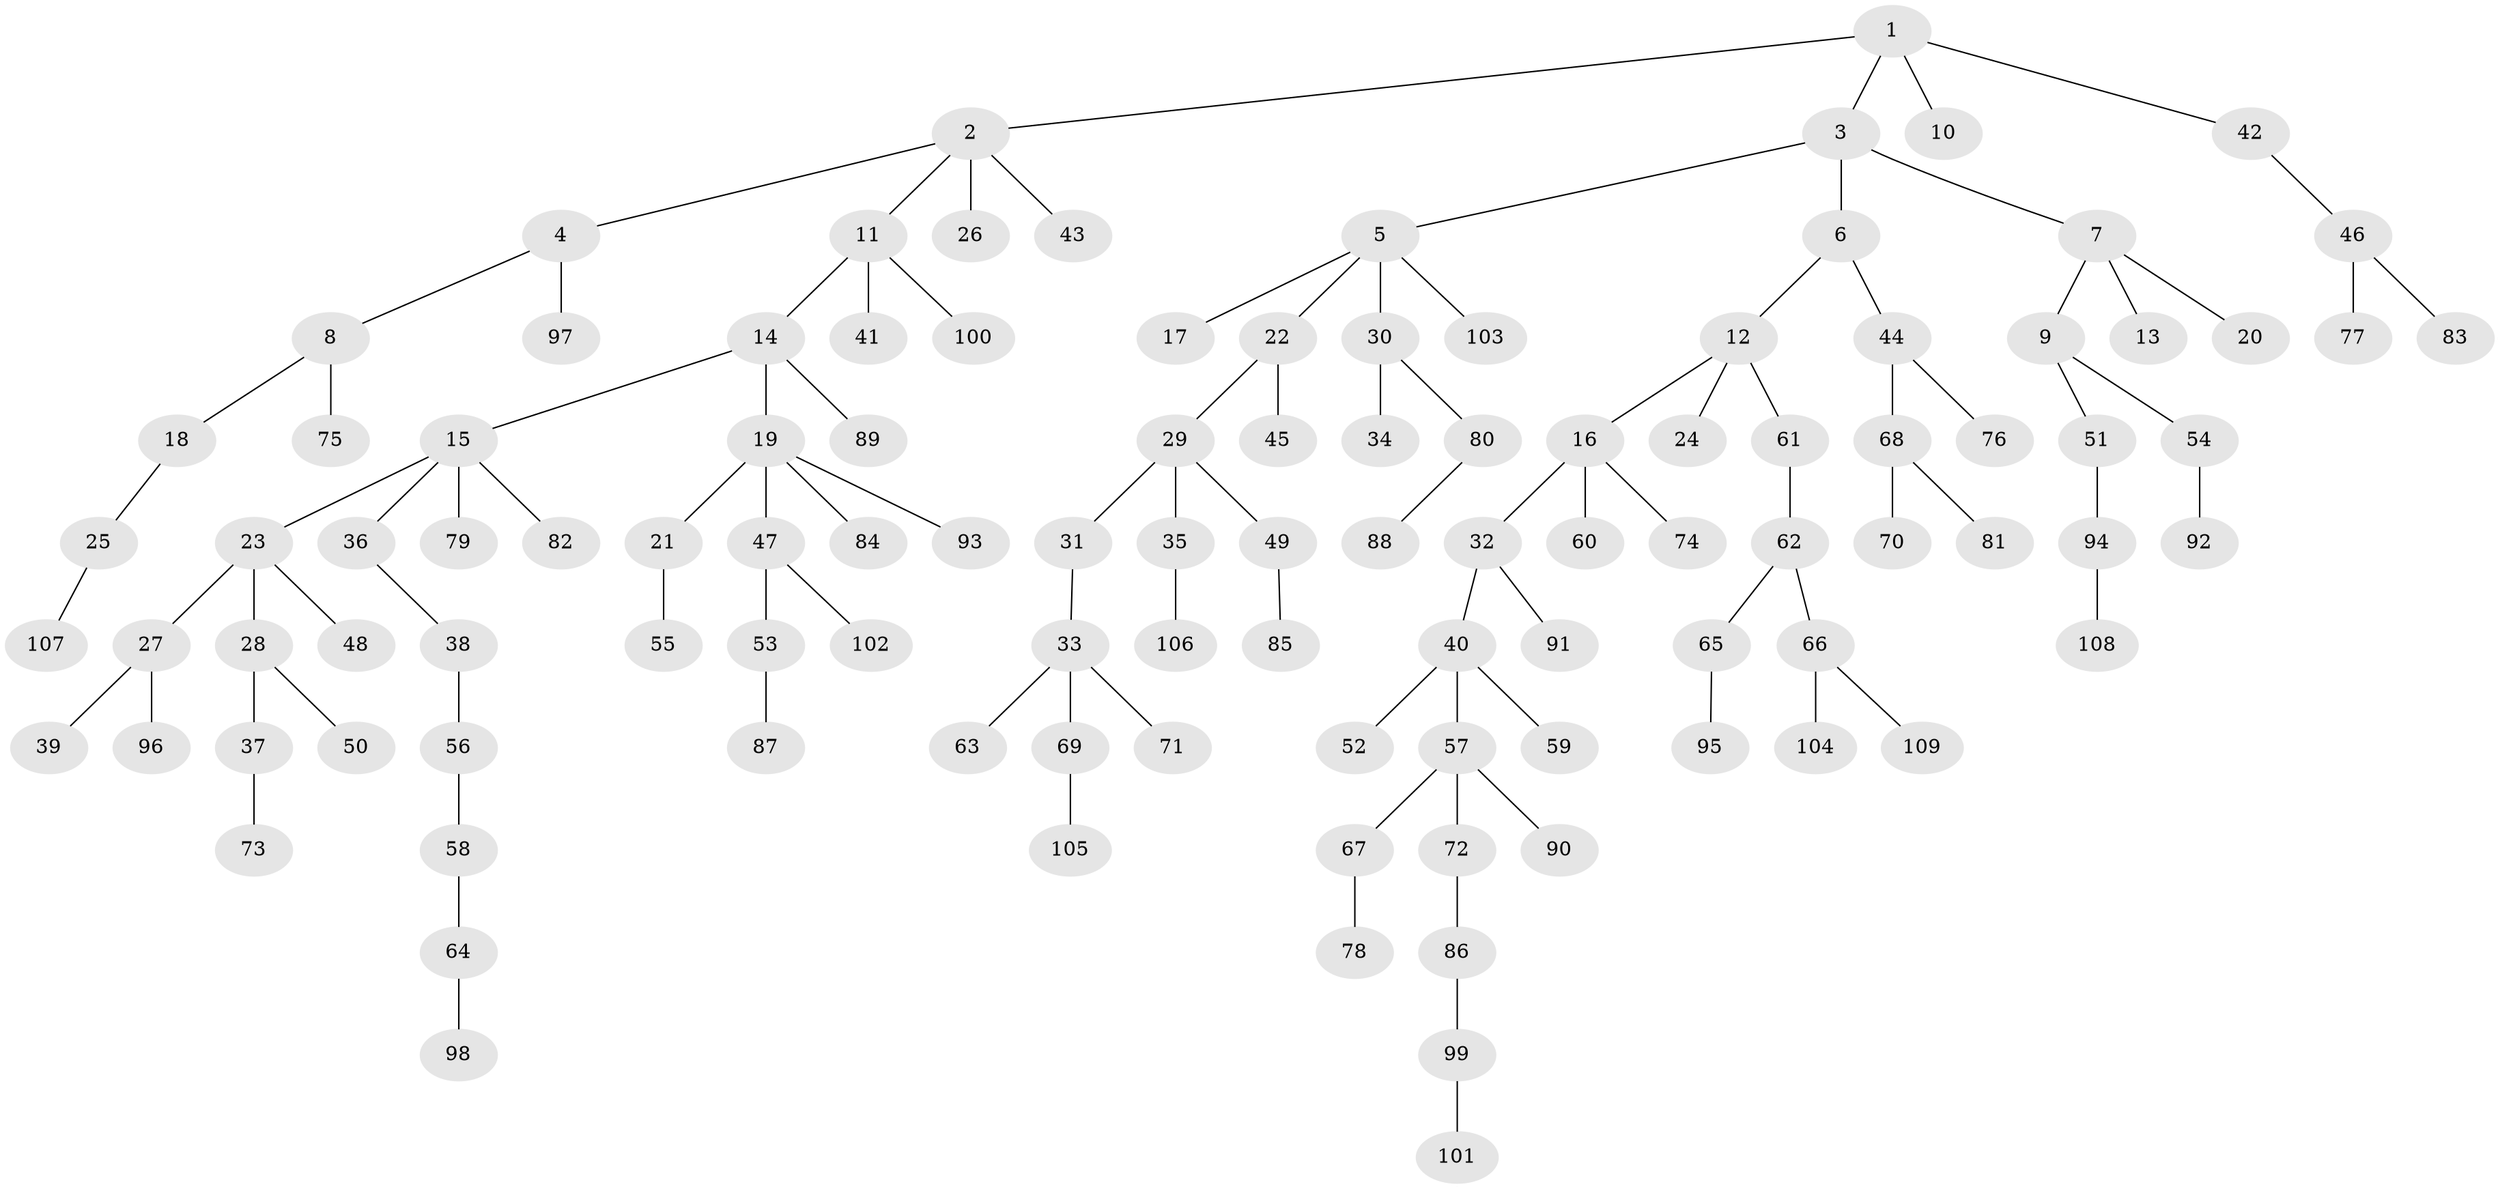 // Generated by graph-tools (version 1.1) at 2025/26/03/09/25 03:26:22]
// undirected, 109 vertices, 108 edges
graph export_dot {
graph [start="1"]
  node [color=gray90,style=filled];
  1;
  2;
  3;
  4;
  5;
  6;
  7;
  8;
  9;
  10;
  11;
  12;
  13;
  14;
  15;
  16;
  17;
  18;
  19;
  20;
  21;
  22;
  23;
  24;
  25;
  26;
  27;
  28;
  29;
  30;
  31;
  32;
  33;
  34;
  35;
  36;
  37;
  38;
  39;
  40;
  41;
  42;
  43;
  44;
  45;
  46;
  47;
  48;
  49;
  50;
  51;
  52;
  53;
  54;
  55;
  56;
  57;
  58;
  59;
  60;
  61;
  62;
  63;
  64;
  65;
  66;
  67;
  68;
  69;
  70;
  71;
  72;
  73;
  74;
  75;
  76;
  77;
  78;
  79;
  80;
  81;
  82;
  83;
  84;
  85;
  86;
  87;
  88;
  89;
  90;
  91;
  92;
  93;
  94;
  95;
  96;
  97;
  98;
  99;
  100;
  101;
  102;
  103;
  104;
  105;
  106;
  107;
  108;
  109;
  1 -- 2;
  1 -- 3;
  1 -- 10;
  1 -- 42;
  2 -- 4;
  2 -- 11;
  2 -- 26;
  2 -- 43;
  3 -- 5;
  3 -- 6;
  3 -- 7;
  4 -- 8;
  4 -- 97;
  5 -- 17;
  5 -- 22;
  5 -- 30;
  5 -- 103;
  6 -- 12;
  6 -- 44;
  7 -- 9;
  7 -- 13;
  7 -- 20;
  8 -- 18;
  8 -- 75;
  9 -- 51;
  9 -- 54;
  11 -- 14;
  11 -- 41;
  11 -- 100;
  12 -- 16;
  12 -- 24;
  12 -- 61;
  14 -- 15;
  14 -- 19;
  14 -- 89;
  15 -- 23;
  15 -- 36;
  15 -- 79;
  15 -- 82;
  16 -- 32;
  16 -- 60;
  16 -- 74;
  18 -- 25;
  19 -- 21;
  19 -- 47;
  19 -- 84;
  19 -- 93;
  21 -- 55;
  22 -- 29;
  22 -- 45;
  23 -- 27;
  23 -- 28;
  23 -- 48;
  25 -- 107;
  27 -- 39;
  27 -- 96;
  28 -- 37;
  28 -- 50;
  29 -- 31;
  29 -- 35;
  29 -- 49;
  30 -- 34;
  30 -- 80;
  31 -- 33;
  32 -- 40;
  32 -- 91;
  33 -- 63;
  33 -- 69;
  33 -- 71;
  35 -- 106;
  36 -- 38;
  37 -- 73;
  38 -- 56;
  40 -- 52;
  40 -- 57;
  40 -- 59;
  42 -- 46;
  44 -- 68;
  44 -- 76;
  46 -- 77;
  46 -- 83;
  47 -- 53;
  47 -- 102;
  49 -- 85;
  51 -- 94;
  53 -- 87;
  54 -- 92;
  56 -- 58;
  57 -- 67;
  57 -- 72;
  57 -- 90;
  58 -- 64;
  61 -- 62;
  62 -- 65;
  62 -- 66;
  64 -- 98;
  65 -- 95;
  66 -- 104;
  66 -- 109;
  67 -- 78;
  68 -- 70;
  68 -- 81;
  69 -- 105;
  72 -- 86;
  80 -- 88;
  86 -- 99;
  94 -- 108;
  99 -- 101;
}
